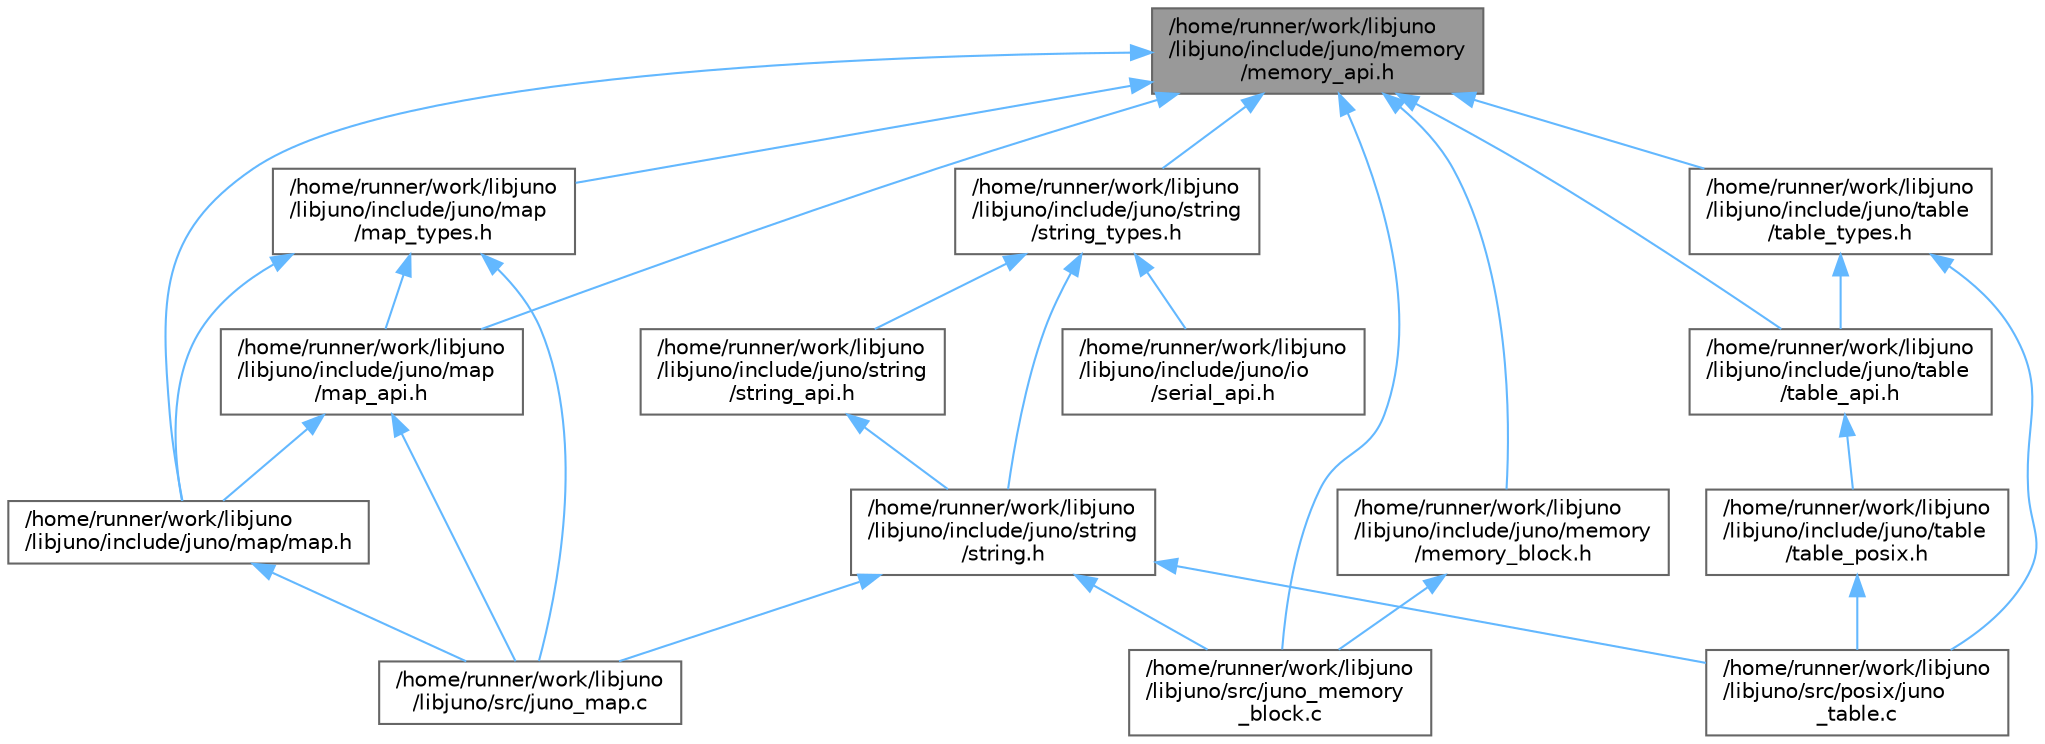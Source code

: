 digraph "/home/runner/work/libjuno/libjuno/include/juno/memory/memory_api.h"
{
 // LATEX_PDF_SIZE
  bgcolor="transparent";
  edge [fontname=Helvetica,fontsize=10,labelfontname=Helvetica,labelfontsize=10];
  node [fontname=Helvetica,fontsize=10,shape=box,height=0.2,width=0.4];
  Node1 [id="Node000001",label="/home/runner/work/libjuno\l/libjuno/include/juno/memory\l/memory_api.h",height=0.2,width=0.4,color="gray40", fillcolor="grey60", style="filled", fontcolor="black",tooltip=" "];
  Node1 -> Node2 [id="edge1_Node000001_Node000002",dir="back",color="steelblue1",style="solid",tooltip=" "];
  Node2 [id="Node000002",label="/home/runner/work/libjuno\l/libjuno/include/juno/map/map.h",height=0.2,width=0.4,color="grey40", fillcolor="white", style="filled",URL="$map_8h.html",tooltip=" "];
  Node2 -> Node3 [id="edge2_Node000002_Node000003",dir="back",color="steelblue1",style="solid",tooltip=" "];
  Node3 [id="Node000003",label="/home/runner/work/libjuno\l/libjuno/src/juno_map.c",height=0.2,width=0.4,color="grey40", fillcolor="white", style="filled",URL="$juno__map_8c.html",tooltip=" "];
  Node1 -> Node4 [id="edge3_Node000001_Node000004",dir="back",color="steelblue1",style="solid",tooltip=" "];
  Node4 [id="Node000004",label="/home/runner/work/libjuno\l/libjuno/include/juno/map\l/map_api.h",height=0.2,width=0.4,color="grey40", fillcolor="white", style="filled",URL="$map__api_8h.html",tooltip=" "];
  Node4 -> Node2 [id="edge4_Node000004_Node000002",dir="back",color="steelblue1",style="solid",tooltip=" "];
  Node4 -> Node3 [id="edge5_Node000004_Node000003",dir="back",color="steelblue1",style="solid",tooltip=" "];
  Node1 -> Node5 [id="edge6_Node000001_Node000005",dir="back",color="steelblue1",style="solid",tooltip=" "];
  Node5 [id="Node000005",label="/home/runner/work/libjuno\l/libjuno/include/juno/map\l/map_types.h",height=0.2,width=0.4,color="grey40", fillcolor="white", style="filled",URL="$map__types_8h.html",tooltip=" "];
  Node5 -> Node2 [id="edge7_Node000005_Node000002",dir="back",color="steelblue1",style="solid",tooltip=" "];
  Node5 -> Node4 [id="edge8_Node000005_Node000004",dir="back",color="steelblue1",style="solid",tooltip=" "];
  Node5 -> Node3 [id="edge9_Node000005_Node000003",dir="back",color="steelblue1",style="solid",tooltip=" "];
  Node1 -> Node6 [id="edge10_Node000001_Node000006",dir="back",color="steelblue1",style="solid",tooltip=" "];
  Node6 [id="Node000006",label="/home/runner/work/libjuno\l/libjuno/include/juno/memory\l/memory_block.h",height=0.2,width=0.4,color="grey40", fillcolor="white", style="filled",URL="$memory__block_8h.html",tooltip=" "];
  Node6 -> Node7 [id="edge11_Node000006_Node000007",dir="back",color="steelblue1",style="solid",tooltip=" "];
  Node7 [id="Node000007",label="/home/runner/work/libjuno\l/libjuno/src/juno_memory\l_block.c",height=0.2,width=0.4,color="grey40", fillcolor="white", style="filled",URL="$juno__memory__block_8c.html",tooltip=" "];
  Node1 -> Node8 [id="edge12_Node000001_Node000008",dir="back",color="steelblue1",style="solid",tooltip=" "];
  Node8 [id="Node000008",label="/home/runner/work/libjuno\l/libjuno/include/juno/string\l/string_types.h",height=0.2,width=0.4,color="grey40", fillcolor="white", style="filled",URL="$string__types_8h.html",tooltip=" "];
  Node8 -> Node9 [id="edge13_Node000008_Node000009",dir="back",color="steelblue1",style="solid",tooltip=" "];
  Node9 [id="Node000009",label="/home/runner/work/libjuno\l/libjuno/include/juno/io\l/serial_api.h",height=0.2,width=0.4,color="grey40", fillcolor="white", style="filled",URL="$serial__api_8h.html",tooltip=" "];
  Node8 -> Node10 [id="edge14_Node000008_Node000010",dir="back",color="steelblue1",style="solid",tooltip=" "];
  Node10 [id="Node000010",label="/home/runner/work/libjuno\l/libjuno/include/juno/string\l/string.h",height=0.2,width=0.4,color="grey40", fillcolor="white", style="filled",URL="$string_8h.html",tooltip=" "];
  Node10 -> Node3 [id="edge15_Node000010_Node000003",dir="back",color="steelblue1",style="solid",tooltip=" "];
  Node10 -> Node7 [id="edge16_Node000010_Node000007",dir="back",color="steelblue1",style="solid",tooltip=" "];
  Node10 -> Node11 [id="edge17_Node000010_Node000011",dir="back",color="steelblue1",style="solid",tooltip=" "];
  Node11 [id="Node000011",label="/home/runner/work/libjuno\l/libjuno/src/posix/juno\l_table.c",height=0.2,width=0.4,color="grey40", fillcolor="white", style="filled",URL="$juno__table_8c.html",tooltip=" "];
  Node8 -> Node12 [id="edge18_Node000008_Node000012",dir="back",color="steelblue1",style="solid",tooltip=" "];
  Node12 [id="Node000012",label="/home/runner/work/libjuno\l/libjuno/include/juno/string\l/string_api.h",height=0.2,width=0.4,color="grey40", fillcolor="white", style="filled",URL="$string__api_8h.html",tooltip=" "];
  Node12 -> Node10 [id="edge19_Node000012_Node000010",dir="back",color="steelblue1",style="solid",tooltip=" "];
  Node1 -> Node13 [id="edge20_Node000001_Node000013",dir="back",color="steelblue1",style="solid",tooltip=" "];
  Node13 [id="Node000013",label="/home/runner/work/libjuno\l/libjuno/include/juno/table\l/table_api.h",height=0.2,width=0.4,color="grey40", fillcolor="white", style="filled",URL="$table__api_8h.html",tooltip=" "];
  Node13 -> Node14 [id="edge21_Node000013_Node000014",dir="back",color="steelblue1",style="solid",tooltip=" "];
  Node14 [id="Node000014",label="/home/runner/work/libjuno\l/libjuno/include/juno/table\l/table_posix.h",height=0.2,width=0.4,color="grey40", fillcolor="white", style="filled",URL="$table__posix_8h.html",tooltip=" "];
  Node14 -> Node11 [id="edge22_Node000014_Node000011",dir="back",color="steelblue1",style="solid",tooltip=" "];
  Node1 -> Node15 [id="edge23_Node000001_Node000015",dir="back",color="steelblue1",style="solid",tooltip=" "];
  Node15 [id="Node000015",label="/home/runner/work/libjuno\l/libjuno/include/juno/table\l/table_types.h",height=0.2,width=0.4,color="grey40", fillcolor="white", style="filled",URL="$table__types_8h.html",tooltip=" "];
  Node15 -> Node13 [id="edge24_Node000015_Node000013",dir="back",color="steelblue1",style="solid",tooltip=" "];
  Node15 -> Node11 [id="edge25_Node000015_Node000011",dir="back",color="steelblue1",style="solid",tooltip=" "];
  Node1 -> Node7 [id="edge26_Node000001_Node000007",dir="back",color="steelblue1",style="solid",tooltip=" "];
}
